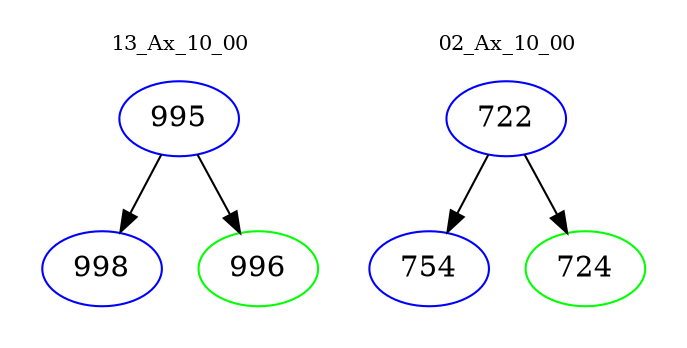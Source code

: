 digraph{
subgraph cluster_0 {
color = white
label = "13_Ax_10_00";
fontsize=10;
T0_995 [label="995", color="blue"]
T0_995 -> T0_998 [color="black"]
T0_998 [label="998", color="blue"]
T0_995 -> T0_996 [color="black"]
T0_996 [label="996", color="green"]
}
subgraph cluster_1 {
color = white
label = "02_Ax_10_00";
fontsize=10;
T1_722 [label="722", color="blue"]
T1_722 -> T1_754 [color="black"]
T1_754 [label="754", color="blue"]
T1_722 -> T1_724 [color="black"]
T1_724 [label="724", color="green"]
}
}
